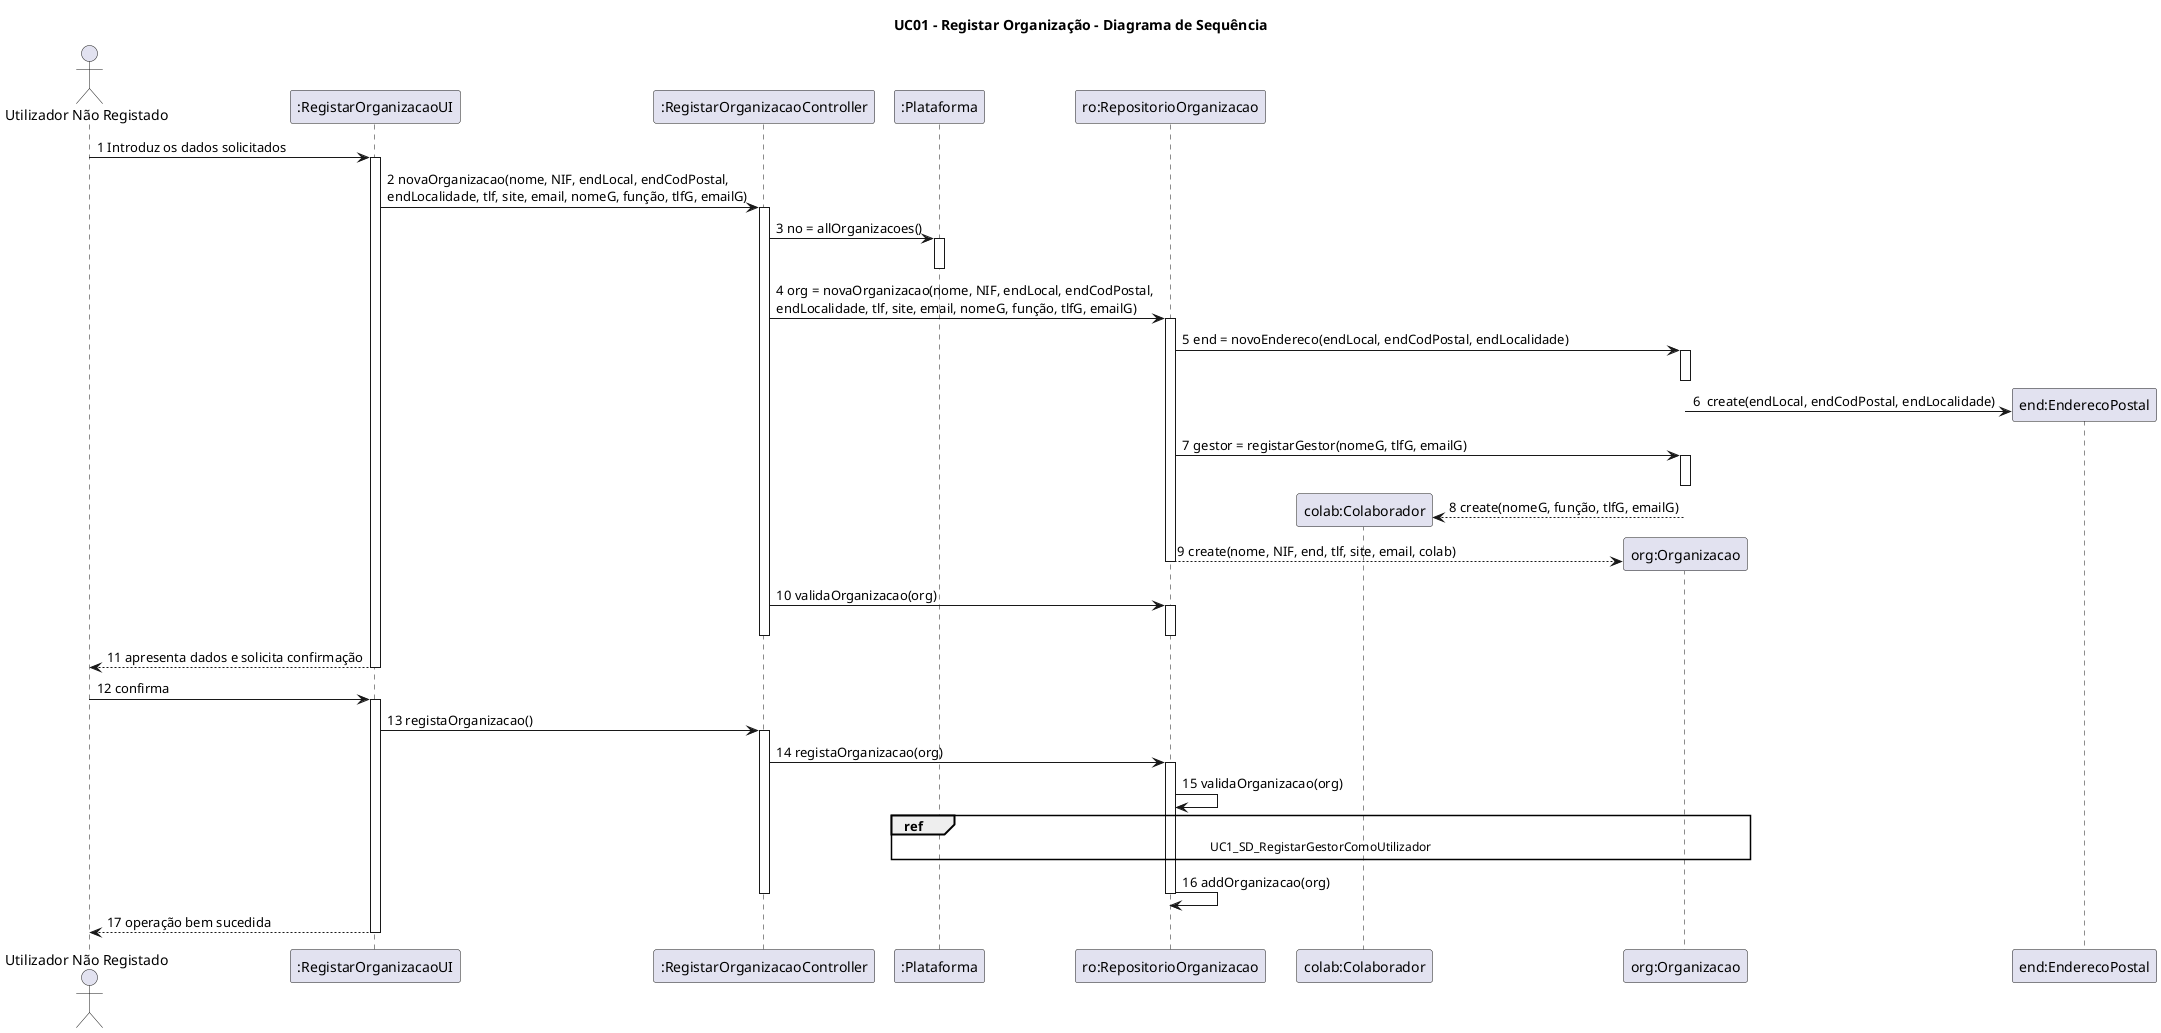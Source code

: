 @startuml

title UC01 - Registar Organização - Diagrama de Sequência

actor "Utilizador Não Registado" as UtilizadorNaoRegistado
participant ":RegistarOrganizacaoUI" as RegistarOrganizacaoUI
participant ":RegistarOrganizacaoController" as RegistarOrganizaoController
participant ":Plataforma" as Plataforma
participant "ro:RepositorioOrganizacao" as RepositorioOrganizacao
participant "colab:Colaborador" as Colaborador
participant "org:Organizacao" as Organizacao
participant "end:EnderecoPostal" as EnderecoPostal

UtilizadorNaoRegistado -> RegistarOrganizacaoUI: 1 Introduz os dados solicitados
activate RegistarOrganizacaoUI
RegistarOrganizacaoUI ->  RegistarOrganizaoController: 2 novaOrganizacao(nome, NIF, endLocal, endCodPostal,\nendLocalidade, tlf, site, email, nomeG, função, tlfG, emailG)
activate RegistarOrganizaoController
RegistarOrganizaoController -> Plataforma : 3 no = allOrganizacoes()
activate Plataforma
deactivate Plataforma
RegistarOrganizaoController -> RepositorioOrganizacao : 4 org = novaOrganizacao(nome, NIF, endLocal, endCodPostal,\nendLocalidade, tlf, site, email, nomeG, função, tlfG, emailG)
activate RepositorioOrganizacao
RepositorioOrganizacao -> Organizacao : 5 end = novoEndereco(endLocal, endCodPostal, endLocalidade)
activate Organizacao
deactivate Organizacao
Organizacao -> EnderecoPostal ** : 6  create(endLocal, endCodPostal, endLocalidade)
RepositorioOrganizacao -> Organizacao : 7 gestor = registarGestor(nomeG, tlfG, emailG)
activate Organizacao
deactivate Organizacao
Organizacao --> Colaborador ** : 8 create(nomeG, função, tlfG, emailG)
RepositorioOrganizacao --> Organizacao ** : 9 create(nome, NIF, end, tlf, site, email, colab)
deactivate RepositorioOrganizacao
RegistarOrganizaoController -> RepositorioOrganizacao : 10 validaOrganizacao(org)
activate RepositorioOrganizacao
deactivate RepositorioOrganizacao
deactivate RegistarOrganizaoController
RegistarOrganizacaoUI --> UtilizadorNaoRegistado : 11 apresenta dados e solicita confirmação
deactivate RegistarOrganizacaoUI
UtilizadorNaoRegistado -> RegistarOrganizacaoUI : 12 confirma
activate RegistarOrganizacaoUI
RegistarOrganizacaoUI -> RegistarOrganizaoController : 13 registaOrganizacao()
activate RegistarOrganizaoController
RegistarOrganizaoController -> RepositorioOrganizacao : 14 registaOrganizacao(org)
activate RepositorioOrganizacao
RepositorioOrganizacao -> RepositorioOrganizacao : 15 validaOrganizacao(org)
ref over Plataforma, Organizacao : UC1_SD_RegistarGestorComoUtilizador
RepositorioOrganizacao -> RepositorioOrganizacao : 16 addOrganizacao(org)
deactivate RepositorioOrganizacao
deactivate RegistarOrganizaoController
RegistarOrganizacaoUI --> UtilizadorNaoRegistado : 17 operação bem sucedida
deactivate RegistarOrganizacaoUI

@enduml